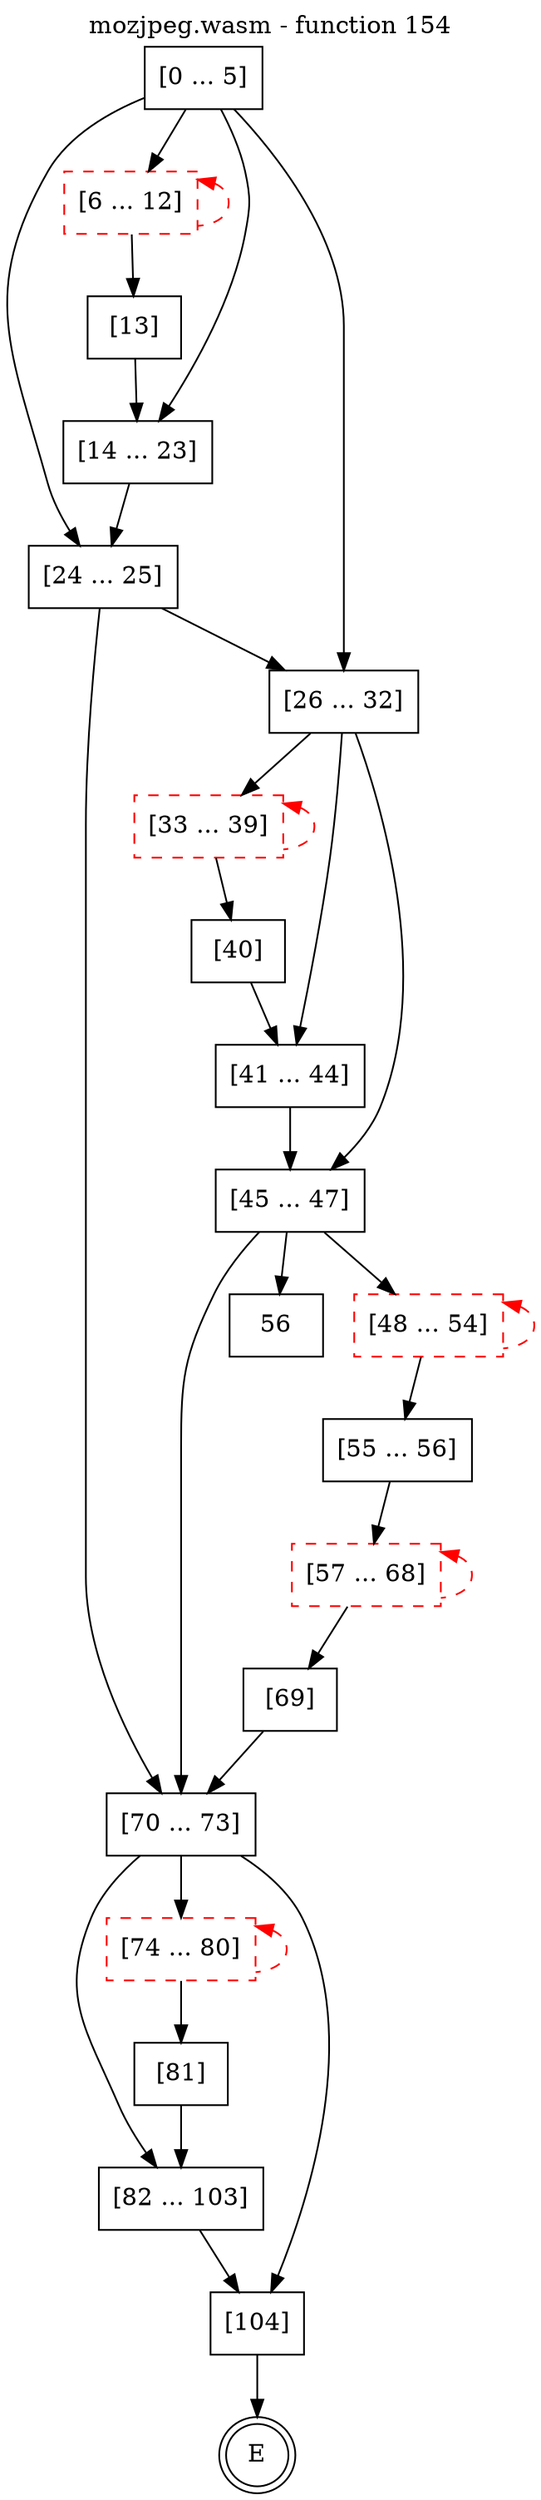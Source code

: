 digraph finite_state_machine {
    label = "mozjpeg.wasm - function 154"
    labelloc =  t
    labelfontsize = 16
    labelfontcolor = black
    labelfontname = "Helvetica"
    node [shape = doublecircle]; E ;
    node [shape = box];
    node [shape=box, color=black, style=solid] 0[label="[0 ... 5]"]
    node [shape=box, color=red, style=dashed] 6[label="[6 ... 12]"]
    node [shape=box, color=black, style=solid] 13[label="[13]"]
    node [shape=box, color=black, style=solid] 14[label="[14 ... 23]"]
    node [shape=box, color=black, style=solid] 24[label="[24 ... 25]"]
    node [shape=box, color=black, style=solid] 26[label="[26 ... 32]"]
    node [shape=box, color=red, style=dashed] 33[label="[33 ... 39]"]
    node [shape=box, color=black, style=solid] 40[label="[40]"]
    node [shape=box, color=black, style=solid] 41[label="[41 ... 44]"]
    node [shape=box, color=black, style=solid] 45[label="[45 ... 47]"]
    node [shape=box, color=red, style=dashed] 48[label="[48 ... 54]"]
    node [shape=box, color=black, style=solid] 55[label="[55 ... 56]"]
    node [shape=box, color=red, style=dashed] 57[label="[57 ... 68]"]
    node [shape=box, color=black, style=solid] 69[label="[69]"]
    node [shape=box, color=black, style=solid] 70[label="[70 ... 73]"]
    node [shape=box, color=red, style=dashed] 74[label="[74 ... 80]"]
    node [shape=box, color=black, style=solid] 81[label="[81]"]
    node [shape=box, color=black, style=solid] 82[label="[82 ... 103]"]
    node [shape=box, color=black, style=solid] 104[label="[104]"]
    0 -> 6;
    0 -> 14;
    0 -> 24;
    0 -> 26;
    6 -> 13;
    6 -> 6[style="dashed" color="red" dir=back];
    13 -> 14;
    14 -> 24;
    24 -> 26;
    24 -> 70;
    26 -> 33;
    26 -> 41;
    26 -> 45;
    33 -> 40;
    33 -> 33[style="dashed" color="red" dir=back];
    40 -> 41;
    41 -> 45;
    45 -> 48;
    45 -> 56;
    45 -> 70;
    48 -> 55;
    48 -> 48[style="dashed" color="red" dir=back];
    55 -> 57;
    57 -> 69;
    57 -> 57[style="dashed" color="red" dir=back];
    69 -> 70;
    70 -> 74;
    70 -> 82;
    70 -> 104;
    74 -> 81;
    74 -> 74[style="dashed" color="red" dir=back];
    81 -> 82;
    82 -> 104;
    104 -> E;
}
